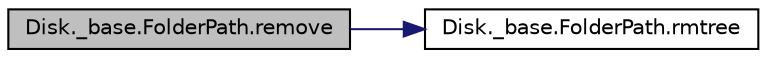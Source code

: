 digraph "Disk._base.FolderPath.remove"
{
 // INTERACTIVE_SVG=YES
  bgcolor="transparent";
  edge [fontname="Helvetica",fontsize="10",labelfontname="Helvetica",labelfontsize="10"];
  node [fontname="Helvetica",fontsize="10",shape=record];
  rankdir="LR";
  Node1 [label="Disk._base.FolderPath.remove",height=0.2,width=0.4,color="black", fillcolor="grey75", style="filled" fontcolor="black"];
  Node1 -> Node2 [color="midnightblue",fontsize="10",style="solid",fontname="Helvetica"];
  Node2 [label="Disk._base.FolderPath.rmtree",height=0.2,width=0.4,color="black",URL="$class_disk_1_1__base_1_1_folder_path.html#a7ea5de715f42afd14092c2bbc40ea816"];
}
